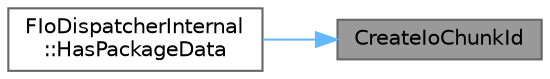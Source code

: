 digraph "CreateIoChunkId"
{
 // INTERACTIVE_SVG=YES
 // LATEX_PDF_SIZE
  bgcolor="transparent";
  edge [fontname=Helvetica,fontsize=10,labelfontname=Helvetica,labelfontsize=10];
  node [fontname=Helvetica,fontsize=10,shape=box,height=0.2,width=0.4];
  rankdir="RL";
  Node1 [id="Node000001",label="CreateIoChunkId",height=0.2,width=0.4,color="gray40", fillcolor="grey60", style="filled", fontcolor="black",tooltip="Creates a chunk identifier (generic – prefer specialized versions where possible)."];
  Node1 -> Node2 [id="edge1_Node000001_Node000002",dir="back",color="steelblue1",style="solid",tooltip=" "];
  Node2 [id="Node000002",label="FIoDispatcherInternal\l::HasPackageData",height=0.2,width=0.4,color="grey40", fillcolor="white", style="filled",URL="$d8/dd7/classFIoDispatcherInternal.html#ab955d7b617a5c82358a453ed5695c249",tooltip=" "];
}

